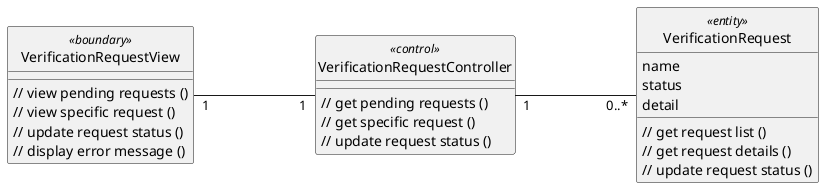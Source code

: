 @startuml 
left to right direction
skinparam classAttributeIconSize 0
skinparam linetype ortho
hide circle
class VerificationRequestView <<boundary>> {
    // view pending requests ()
    // view specific request ()
    // update request status ()
    // display error message ()

    }

class VerificationRequestController <<control>> {
    // get pending requests ()
    // get specific request ()
    // update request status ()

    }

class VerificationRequest <<entity>> {
    name
    status
    detail

    // get request list ()
    // get request details ()
    // update request status ()
    }


VerificationRequestView "1" --- "1" VerificationRequestController

VerificationRequestController "1" --- "0..*" VerificationRequest


@enduml